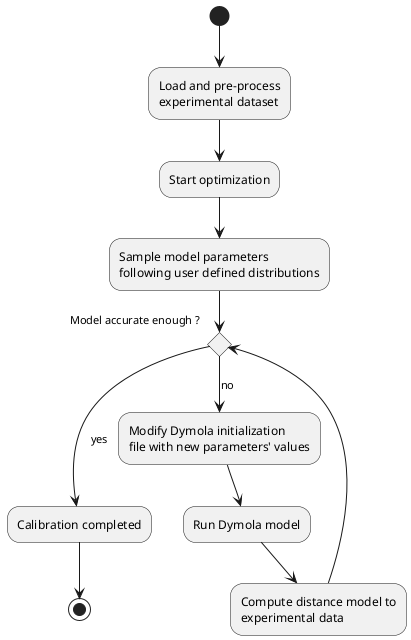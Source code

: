 @startuml Calibration
(*) --> "Load and pre-process
experimental dataset"
-->"Start optimization"
--> "Sample model parameters 
following user defined distributions" as sample

if "Model accurate enough ?" as q then
    --->[yes] "Calibration completed" as complete
else 
  -->[no] "Modify Dymola initialization 
  file with new parameters' values" 
  -->Run Dymola model
  -->"Compute distance model to 
  experimental data " as compute
endif
compute ---> q
complete-->(*)

@enduml
